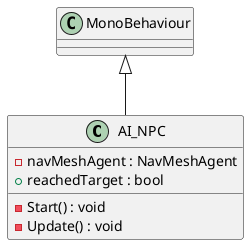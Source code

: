@startuml
class AI_NPC {
    - navMeshAgent : NavMeshAgent
    + reachedTarget : bool
    - Start() : void
    - Update() : void
}
MonoBehaviour <|-- AI_NPC
@enduml
